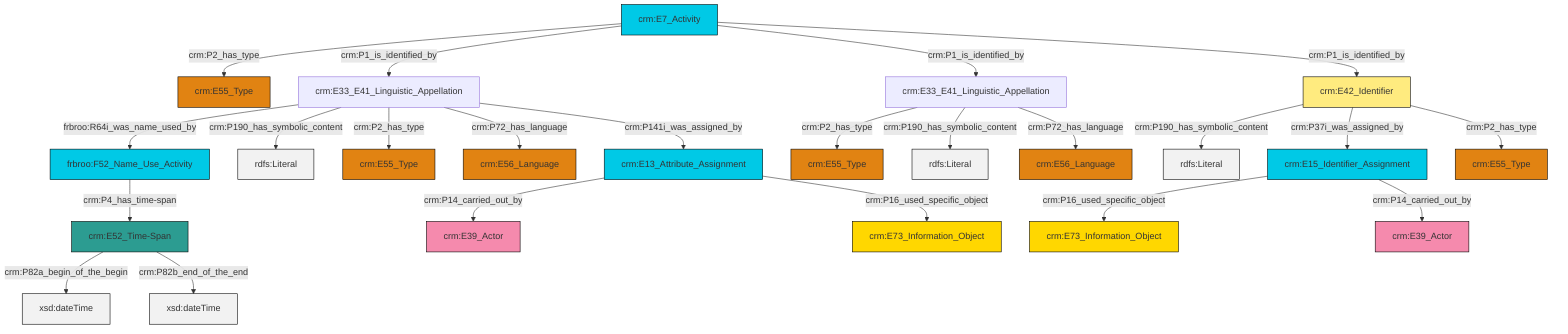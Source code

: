 graph TD
classDef Literal fill:#f2f2f2,stroke:#000000;
classDef CRM_Entity fill:#FFFFFF,stroke:#000000;
classDef Temporal_Entity fill:#00C9E6, stroke:#000000;
classDef Type fill:#E18312, stroke:#000000;
classDef Time-Span fill:#2C9C91, stroke:#000000;
classDef Appellation fill:#FFEB7F, stroke:#000000;
classDef Place fill:#008836, stroke:#000000;
classDef Persistent_Item fill:#B266B2, stroke:#000000;
classDef Conceptual_Object fill:#FFD700, stroke:#000000;
classDef Physical_Thing fill:#D2B48C, stroke:#000000;
classDef Actor fill:#f58aad, stroke:#000000;
classDef PC_Classes fill:#4ce600, stroke:#000000;
classDef Multi fill:#cccccc,stroke:#000000;

2["frbroo:F52_Name_Use_Activity"]:::Temporal_Entity -->|crm:P4_has_time-span| 3["crm:E52_Time-Span"]:::Time-Span
4["crm:E42_Identifier"]:::Appellation -->|crm:P190_has_symbolic_content| 5[rdfs:Literal]:::Literal
4["crm:E42_Identifier"]:::Appellation -->|crm:P37i_was_assigned_by| 6["crm:E15_Identifier_Assignment"]:::Temporal_Entity
7["crm:E7_Activity"]:::Temporal_Entity -->|crm:P2_has_type| 8["crm:E55_Type"]:::Type
3["crm:E52_Time-Span"]:::Time-Span -->|crm:P82a_begin_of_the_begin| 9[xsd:dateTime]:::Literal
10["crm:E33_E41_Linguistic_Appellation"]:::Default -->|crm:P2_has_type| 0["crm:E55_Type"]:::Type
7["crm:E7_Activity"]:::Temporal_Entity -->|crm:P1_is_identified_by| 11["crm:E33_E41_Linguistic_Appellation"]:::Default
11["crm:E33_E41_Linguistic_Appellation"]:::Default -->|frbroo:R64i_was_name_used_by| 2["frbroo:F52_Name_Use_Activity"]:::Temporal_Entity
11["crm:E33_E41_Linguistic_Appellation"]:::Default -->|crm:P190_has_symbolic_content| 16[rdfs:Literal]:::Literal
10["crm:E33_E41_Linguistic_Appellation"]:::Default -->|crm:P190_has_symbolic_content| 19[rdfs:Literal]:::Literal
11["crm:E33_E41_Linguistic_Appellation"]:::Default -->|crm:P2_has_type| 20["crm:E55_Type"]:::Type
6["crm:E15_Identifier_Assignment"]:::Temporal_Entity -->|crm:P16_used_specific_object| 21["crm:E73_Information_Object"]:::Conceptual_Object
3["crm:E52_Time-Span"]:::Time-Span -->|crm:P82b_end_of_the_end| 26[xsd:dateTime]:::Literal
11["crm:E33_E41_Linguistic_Appellation"]:::Default -->|crm:P72_has_language| 24["crm:E56_Language"]:::Type
4["crm:E42_Identifier"]:::Appellation -->|crm:P2_has_type| 27["crm:E55_Type"]:::Type
7["crm:E7_Activity"]:::Temporal_Entity -->|crm:P1_is_identified_by| 10["crm:E33_E41_Linguistic_Appellation"]:::Default
7["crm:E7_Activity"]:::Temporal_Entity -->|crm:P1_is_identified_by| 4["crm:E42_Identifier"]:::Appellation
11["crm:E33_E41_Linguistic_Appellation"]:::Default -->|crm:P141i_was_assigned_by| 38["crm:E13_Attribute_Assignment"]:::Temporal_Entity
10["crm:E33_E41_Linguistic_Appellation"]:::Default -->|crm:P72_has_language| 22["crm:E56_Language"]:::Type
38["crm:E13_Attribute_Assignment"]:::Temporal_Entity -->|crm:P14_carried_out_by| 13["crm:E39_Actor"]:::Actor
6["crm:E15_Identifier_Assignment"]:::Temporal_Entity -->|crm:P14_carried_out_by| 29["crm:E39_Actor"]:::Actor
38["crm:E13_Attribute_Assignment"]:::Temporal_Entity -->|crm:P16_used_specific_object| 34["crm:E73_Information_Object"]:::Conceptual_Object